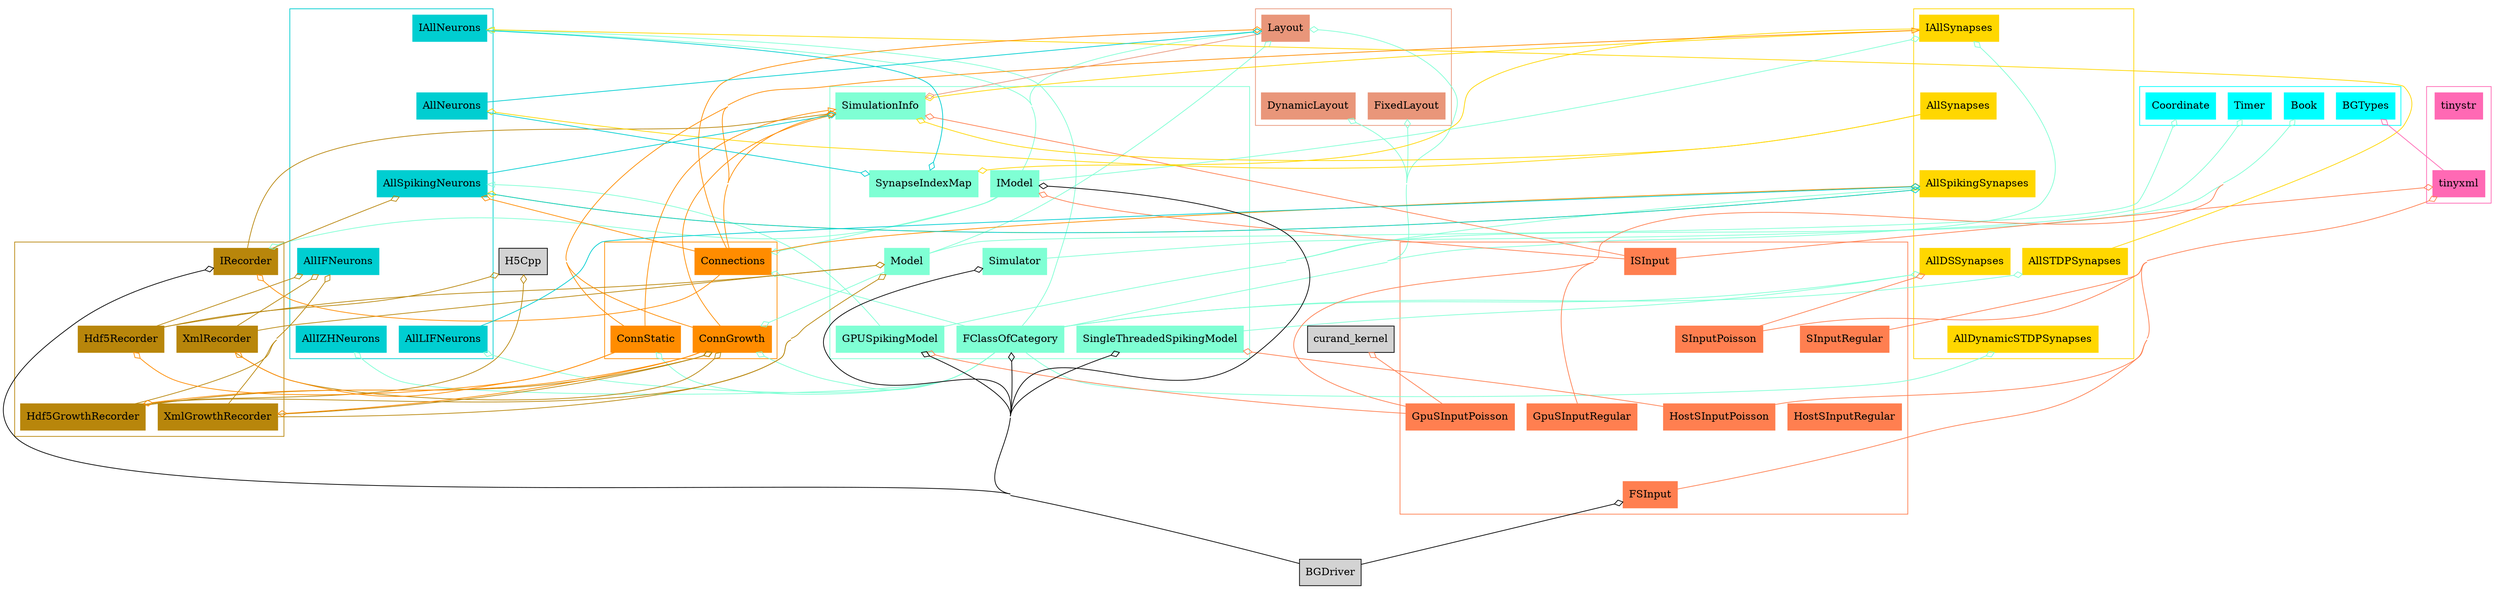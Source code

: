 //BrainGrid Overview
//Written in the Dot language (See Graphviz)

digraph {




	subgraph clusterCore {
		color = aquamarine
		node [shape = record, color = aquamarine];

		FClassOfCategory[label = FClassOfCategory, style = filled];
		GPUSpikingModel[label = GPUSpikingModel, style = filled];
		IModel[label = IModel, style = filled];
		Model[label = Model, style = filled];
		SimulationInfo[label = SimulationInfo, style = filled];
		Simulator[label = Simulator, style = filled];
		SingleThreadedSpikingModel[label = SingleThreadedSpikingModel, style = filled];
		SynapseIndexMap[label = SynapseIndexMap, style = filled];


		//------LAYOUT FOR SUBGRAPH------


		rankdir = BT; // Rank Direction Bottom to Top
		nodesep = 0.96; // Node Separation
		ranksep = 0.96; // Rank Separation


		//INHERITANCE//


		GPUSpikingModel -> Model [style=invis];

		Model -> IModel [style=invis];

		SingleThreadedSpikingModel -> Model [style=invis];


		//COMPOSITION//


		IModel -> SimulationInfo [style=invis];

		Model -> SynapseIndexMap [style=invis];

		Simulator -> IModel [style=invis];
		Simulator -> SimulationInfo [style=invis];
	}//end subgraph Core


	subgraph clusterRecorders {
		color = darkgoldenrod
		node [shape = record, color = darkgoldenrod];

		Hdf5GrowthRecorder[label = Hdf5GrowthRecorder, style = filled];
		Hdf5Recorder[label = Hdf5Recorder, style = filled];
		IRecorder[label = IRecorder, style = filled];
		XmlGrowthRecorder[label = XmlGrowthRecorder, style = filled];
		XmlRecorder[label = XmlRecorder, style = filled];


		//------LAYOUT FOR SUBGRAPH------


		rankdir = BT; // Rank Direction Bottom to Top
		nodesep = 0.96; // Node Separation
		ranksep = 0.96; // Rank Separation


		//INHERITANCE//


		Hdf5GrowthRecorder -> Hdf5Recorder [style=invis];

		Hdf5Recorder -> IRecorder [style=invis];

		XmlGrowthRecorder -> XmlRecorder [style=invis];

		XmlRecorder -> IRecorder [style=invis];


		//COMPOSITION//

	}//end subgraph Recorders


	subgraph clusterInputs {
		color = coral
		node [shape = record, color = coral];

		FSInput[label = FSInput, style = filled];
		GpuSInputPoisson[label = GpuSInputPoisson, style = filled];
		GpuSInputRegular[label = GpuSInputRegular, style = filled];
		HostSInputPoisson[label = HostSInputPoisson, style = filled];
		HostSInputRegular[label = HostSInputRegular, style = filled];
		ISInput[label = ISInput, style = filled];
		SInputPoisson[label = SInputPoisson, style = filled];
		SInputRegular[label = SInputRegular, style = filled];


		//------LAYOUT FOR SUBGRAPH------


		rankdir = BT; // Rank Direction Bottom to Top
		nodesep = 0.96; // Node Separation
		ranksep = 0.96; // Rank Separation


		//INHERITANCE//


		GpuSInputPoisson -> SInputPoisson [style=invis];

		GpuSInputRegular -> SInputRegular [style=invis];

		HostSInputPoisson -> SInputPoisson [style=invis];

		HostSInputRegular -> SInputRegular [style=invis];

		SInputPoisson -> ISInput [style=invis];

		SInputRegular -> ISInput [style=invis];


		//COMPOSITION//


		FSInput -> GpuSInputPoisson [style=invis];
		FSInput -> GpuSInputRegular [style=invis];
		FSInput -> HostSInputPoisson [style=invis];
		FSInput -> HostSInputRegular [style=invis];
		FSInput -> ISInput [style=invis];
	}//end subgraph Inputs


	subgraph clusterSynapses {
		color = gold
		node [shape = record, color = gold];

		AllDSSynapses[label = AllDSSynapses, style = filled];
		AllDynamicSTDPSynapses[label = AllDynamicSTDPSynapses, style = filled];
		AllSTDPSynapses[label = AllSTDPSynapses, style = filled];
		AllSpikingSynapses[label = AllSpikingSynapses, style = filled];
		AllSynapses[label = AllSynapses, style = filled];
		IAllSynapses[label = IAllSynapses, style = filled];


		//------LAYOUT FOR SUBGRAPH------


		rankdir = BT; // Rank Direction Bottom to Top
		nodesep = 0.96; // Node Separation
		ranksep = 0.96; // Rank Separation


		//INHERITANCE//


		AllDSSynapses -> AllSpikingSynapses [style=invis];

		AllDynamicSTDPSynapses -> AllSTDPSynapses [style=invis];

		AllSTDPSynapses -> AllSpikingSynapses [style=invis];

		AllSpikingSynapses -> AllSynapses [style=invis];

		AllSynapses -> IAllSynapses [style=invis];


		//COMPOSITION//

	}//end subgraph Synapses


	subgraph clusterConnections {
		color = darkorange
		node [shape = record, color = darkorange];

		ConnGrowth[label = ConnGrowth, style = filled];
		ConnStatic[label = ConnStatic, style = filled];
		Connections[label = Connections, style = filled];


		//------LAYOUT FOR SUBGRAPH------


		rankdir = BT; // Rank Direction Bottom to Top
		nodesep = 0.96; // Node Separation
		ranksep = 0.96; // Rank Separation


		//INHERITANCE//


		ConnGrowth -> Connections [style=invis];

		ConnStatic -> Connections [style=invis];


		//COMPOSITION//

	}//end subgraph Connections


	subgraph clusterUtils {
		color = cyan
		node [shape = record, color = cyan];

		BGTypes[label = BGTypes, style = filled];
		Book[label = Book, style = filled];
		Coordinate[label = Coordinate, style = filled];
		Timer[label = Timer, style = filled];


		//------LAYOUT FOR SUBGRAPH------


		rankdir = BT; // Rank Direction Bottom to Top
		nodesep = 0.96; // Node Separation
		ranksep = 0.96; // Rank Separation


		//INHERITANCE//



		//COMPOSITION//

	}//end subgraph Utils


	subgraph clusterLayouts {
		color = darksalmon
		node [shape = record, color = darksalmon];

		DynamicLayout[label = DynamicLayout, style = filled];
		FixedLayout[label = FixedLayout, style = filled];
		Layout[label = Layout, style = filled];


		//------LAYOUT FOR SUBGRAPH------


		rankdir = BT; // Rank Direction Bottom to Top
		nodesep = 0.96; // Node Separation
		ranksep = 0.96; // Rank Separation


		//INHERITANCE//


		DynamicLayout -> Layout [style=invis];

		FixedLayout -> Layout [style=invis];


		//COMPOSITION//

	}//end subgraph Layouts


	subgraph clusterNeurons {
		color = darkturquoise
		node [shape = record, color = darkturquoise];

		AllIFNeurons[label = AllIFNeurons, style = filled];
		AllIZHNeurons[label = AllIZHNeurons, style = filled];
		AllLIFNeurons[label = AllLIFNeurons, style = filled];
		AllNeurons[label = AllNeurons, style = filled];
		AllSpikingNeurons[label = AllSpikingNeurons, style = filled];
		IAllNeurons[label = IAllNeurons, style = filled];


		//------LAYOUT FOR SUBGRAPH------


		rankdir = BT; // Rank Direction Bottom to Top
		nodesep = 0.96; // Node Separation
		ranksep = 0.96; // Rank Separation


		//INHERITANCE//


		AllIFNeurons -> AllSpikingNeurons [style=invis];

		AllIZHNeurons -> AllIFNeurons [style=invis];

		AllLIFNeurons -> AllIFNeurons [style=invis];

		AllNeurons -> IAllNeurons [style=invis];

		AllSpikingNeurons -> AllNeurons [style=invis];


		//COMPOSITION//

	}//end subgraph Neurons


	subgraph clustertinyxml {
		color = hotpink
		node [shape = record, color = hotpink];

		tinystr[label = tinystr, style = filled];
		tinyxml[label = tinyxml, style = filled];


		//------LAYOUT FOR SUBGRAPH------


		rankdir = BT; // Rank Direction Bottom to Top
		nodesep = 0.96; // Node Separation
		ranksep = 0.96; // Rank Separation


		//INHERITANCE//



		//COMPOSITION//


		tinyxml -> tinystr [style=invis];
	}//end subgraph tinyxml


	subgraph NAME_ERROR {
		node [shape = record];


		BGDriver[label = BGDriver, style = filled];


		//------LAYOUT FOR SUBGRAPH------


		rankdir = BT; // Rank Direction Bottom to Top
		nodesep = 0.96; // Node Separation
		ranksep = 0.96; // Rank Separation


		//INHERITANCE//



		//COMPOSITION//

	}//end subgraph NAME_ERROR


	subgraph NAME_ERROR {
		node [shape = record];


		H5Cpp[label = H5Cpp, style = filled];


		//------LAYOUT FOR SUBGRAPH------


		rankdir = BT; // Rank Direction Bottom to Top
		nodesep = 0.96; // Node Separation
		ranksep = 0.96; // Rank Separation


		//INHERITANCE//



		//COMPOSITION//

	}//end subgraph NAME_ERROR


	subgraph NAME_ERROR {
		node [shape = record];


		curand_kernel[label = curand_kernel, style = filled];


		//------LAYOUT FOR SUBGRAPH------


		rankdir = BT; // Rank Direction Bottom to Top
		nodesep = 0.96; // Node Separation
		ranksep = 0.96; // Rank Separation


		//INHERITANCE//



		//COMPOSITION//

	}//end subgraph NAME_ERROR
//-------LAYOUT OF RELATIONSHIPS BETWEEN SUBGRAPHS------//
rankdir = BT; // Rank Direction Top to Bottom
nodesep = 0.24; // Node Separation
ranksep = 0.96; // Rank Separation
concentrate = true;


edge [color=darkorange];
ConnGrowth -> IAllSynapses [arrowhead=empty];
ConnGrowth -> SimulationInfo [arrowhead=empty];

edge [color=aquamarine];
GPUSpikingModel -> AllSpikingNeurons [arrowhead=empty];
GPUSpikingModel -> AllSpikingSynapses [arrowhead=empty];

edge [color=darkorange];
ConnStatic -> IAllSynapses [arrowhead=empty];
ConnStatic -> SimulationInfo [arrowhead=empty];

edge [color=gold];
AllSTDPSynapses -> IAllNeurons [arrowhead=empty];

edge [color=black];
BGDriver -> IModel [arrowhead=ediamond];
BGDriver -> FClassOfCategory [arrowhead=ediamond];
BGDriver -> IRecorder [arrowhead=ediamond];
BGDriver -> FSInput [arrowhead=ediamond];
BGDriver -> Simulator [arrowhead=ediamond];
BGDriver -> GPUSpikingModel [arrowhead=ediamond];
BGDriver -> SingleThreadedSpikingModel [arrowhead=ediamond];

edge [color=aquamarine];
SingleThreadedSpikingModel -> AllDSSynapses [arrowhead=ediamond];
Model -> ConnGrowth [arrowhead=ediamond];
Model -> Coordinate [arrowhead=ediamond];
Model -> Layout [arrowhead=ediamond];

edge [color=darksalmon];
Layout -> SimulationInfo [arrowhead=ediamond];

edge [color=aquamarine];
IModel -> IAllNeurons [arrowhead=ediamond];
IModel -> IAllSynapses [arrowhead=ediamond];
IModel -> IRecorder [arrowhead=ediamond];
IModel -> Connections [arrowhead=ediamond];
IModel -> Layout [arrowhead=ediamond];

edge [color=darkorange];
Connections -> IAllSynapses [arrowhead=ediamond];
Connections -> SimulationInfo [arrowhead=ediamond];
Connections -> AllSpikingNeurons [arrowhead=ediamond];
Connections -> AllSpikingSynapses [arrowhead=ediamond];
Connections -> Layout [arrowhead=ediamond];
Connections -> IRecorder [arrowhead=ediamond];

edge [color=darkgoldenrod];
IRecorder -> SimulationInfo [arrowhead=ediamond];
IRecorder -> AllSpikingNeurons [arrowhead=ediamond];

edge [color=darkturquoise];
AllSpikingNeurons -> AllSpikingSynapses [arrowhead=ediamond];
AllSpikingNeurons -> SimulationInfo [arrowhead=ediamond];
AllNeurons -> SimulationInfo [arrowhead=ediamond];
AllNeurons -> SynapseIndexMap [arrowhead=ediamond];
AllNeurons -> Layout [arrowhead=ediamond];
IAllNeurons -> SynapseIndexMap [arrowhead=ediamond];
IAllNeurons -> Layout [arrowhead=ediamond];

edge [color=gold];
AllSpikingSynapses -> AllSpikingNeurons [arrowhead=ediamond];
AllSynapses -> AllNeurons [arrowhead=ediamond];
AllSynapses -> SimulationInfo [arrowhead=ediamond];
IAllSynapses -> SimulationInfo [arrowhead=ediamond];
IAllSynapses -> SynapseIndexMap [arrowhead=ediamond];

edge [color=darkorange];
ConnGrowth -> XmlGrowthRecorder [arrowhead=ediamond];
ConnGrowth -> Hdf5GrowthRecorder [arrowhead=ediamond];

edge [color=darkgoldenrod];
Hdf5GrowthRecorder -> AllIFNeurons [arrowhead=ediamond];
Hdf5GrowthRecorder -> ConnGrowth [arrowhead=ediamond];
Hdf5GrowthRecorder -> Model [arrowhead=ediamond];
Hdf5GrowthRecorder -> H5Cpp [arrowhead=ediamond];
Hdf5Recorder -> AllIFNeurons [arrowhead=ediamond];
Hdf5Recorder -> Model [arrowhead=ediamond];
Hdf5Recorder -> H5Cpp [arrowhead=ediamond];
XmlGrowthRecorder -> AllIFNeurons [arrowhead=ediamond];
XmlGrowthRecorder -> ConnGrowth [arrowhead=ediamond];
XmlGrowthRecorder -> Model [arrowhead=ediamond];
XmlRecorder -> AllIFNeurons [arrowhead=ediamond];
XmlRecorder -> ConnGrowth [arrowhead=ediamond];
XmlRecorder -> Model [arrowhead=ediamond];

edge [color=aquamarine];
GPUSpikingModel -> Book [arrowhead=ediamond];
Simulator -> ISInput [arrowhead=ediamond];
Simulator -> Timer [arrowhead=ediamond];

edge [color=coral];
ISInput -> SimulationInfo [arrowhead=ediamond];
ISInput -> IModel [arrowhead=ediamond];
ISInput -> tinyxml [arrowhead=ediamond];

edge [color=hotpink];
tinyxml -> BGTypes [arrowhead=ediamond];

edge [color=coral];
FSInput -> tinyxml [arrowhead=ediamond];
GpuSInputPoisson -> curand_kernel [arrowhead=ediamond];
GpuSInputPoisson -> Book [arrowhead=ediamond];
GpuSInputPoisson -> GPUSpikingModel [arrowhead=ediamond];
SInputPoisson -> tinyxml [arrowhead=ediamond];
SInputPoisson -> AllDSSynapses [arrowhead=ediamond];
GpuSInputRegular -> Book [arrowhead=ediamond];
SInputRegular -> tinyxml [arrowhead=ediamond];
HostSInputPoisson -> SingleThreadedSpikingModel [arrowhead=ediamond];
HostSInputPoisson -> tinyxml [arrowhead=ediamond];

edge [color=aquamarine];
FClassOfCategory -> AllLIFNeurons [arrowhead=ediamond];
FClassOfCategory -> AllIZHNeurons [arrowhead=ediamond];
FClassOfCategory -> AllDSSynapses [arrowhead=ediamond];
FClassOfCategory -> AllSTDPSynapses [arrowhead=ediamond];
FClassOfCategory -> AllDynamicSTDPSynapses [arrowhead=ediamond];
FClassOfCategory -> ConnGrowth [arrowhead=ediamond];
FClassOfCategory -> ConnStatic [arrowhead=ediamond];
FClassOfCategory -> FixedLayout [arrowhead=ediamond];
FClassOfCategory -> DynamicLayout [arrowhead=ediamond];
FClassOfCategory -> IAllNeurons [arrowhead=ediamond];
FClassOfCategory -> IAllSynapses [arrowhead=ediamond];
FClassOfCategory -> Connections [arrowhead=ediamond];
FClassOfCategory -> Layout [arrowhead=ediamond];

edge [color=darkorange];
ConnStatic -> XmlRecorder [arrowhead=ediamond];
ConnStatic -> Hdf5Recorder [arrowhead=ediamond];

edge [color=darkturquoise];
AllLIFNeurons -> AllSpikingSynapses [arrowhead=ediamond];
}//End digraph declaration
